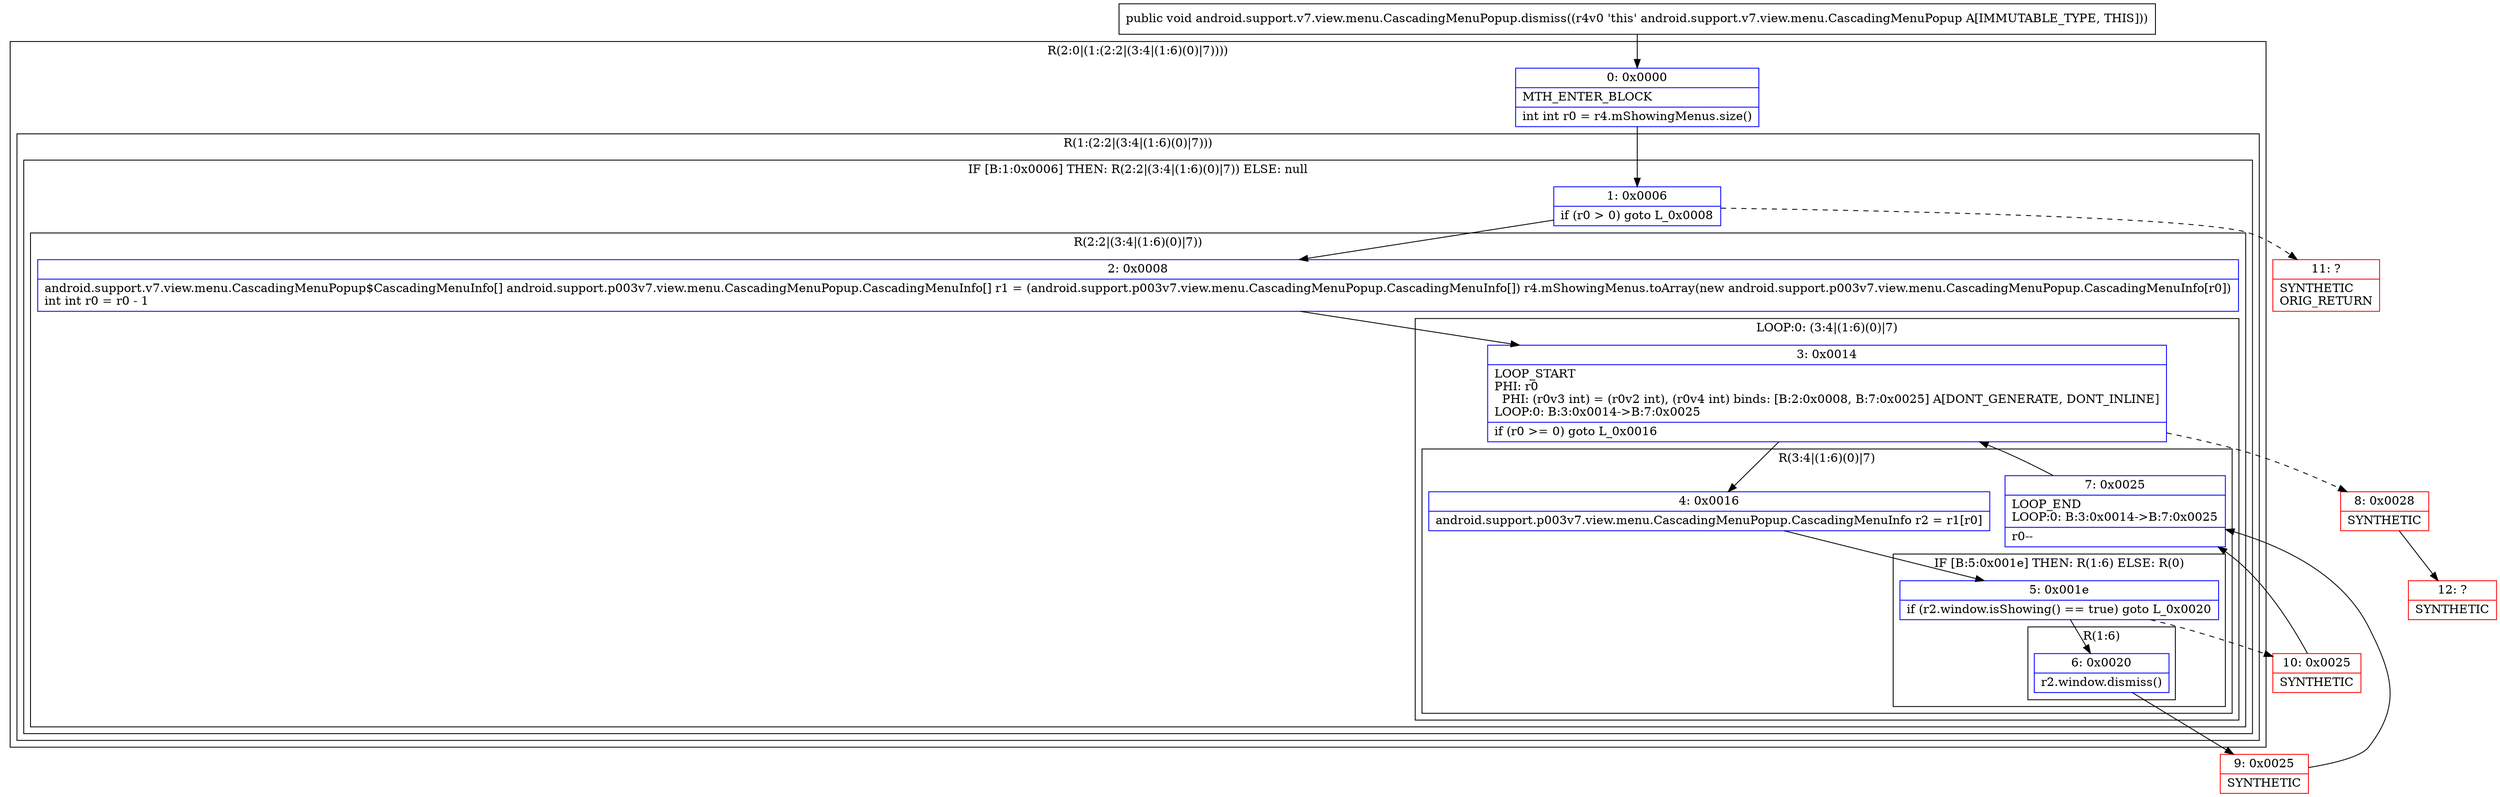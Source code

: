 digraph "CFG forandroid.support.v7.view.menu.CascadingMenuPopup.dismiss()V" {
subgraph cluster_Region_568645672 {
label = "R(2:0|(1:(2:2|(3:4|(1:6)(0)|7))))";
node [shape=record,color=blue];
Node_0 [shape=record,label="{0\:\ 0x0000|MTH_ENTER_BLOCK\l|int int r0 = r4.mShowingMenus.size()\l}"];
subgraph cluster_Region_1309447348 {
label = "R(1:(2:2|(3:4|(1:6)(0)|7)))";
node [shape=record,color=blue];
subgraph cluster_IfRegion_1989816690 {
label = "IF [B:1:0x0006] THEN: R(2:2|(3:4|(1:6)(0)|7)) ELSE: null";
node [shape=record,color=blue];
Node_1 [shape=record,label="{1\:\ 0x0006|if (r0 \> 0) goto L_0x0008\l}"];
subgraph cluster_Region_1025526595 {
label = "R(2:2|(3:4|(1:6)(0)|7))";
node [shape=record,color=blue];
Node_2 [shape=record,label="{2\:\ 0x0008|android.support.v7.view.menu.CascadingMenuPopup$CascadingMenuInfo[] android.support.p003v7.view.menu.CascadingMenuPopup.CascadingMenuInfo[] r1 = (android.support.p003v7.view.menu.CascadingMenuPopup.CascadingMenuInfo[]) r4.mShowingMenus.toArray(new android.support.p003v7.view.menu.CascadingMenuPopup.CascadingMenuInfo[r0])\lint int r0 = r0 \- 1\l}"];
subgraph cluster_LoopRegion_2069257084 {
label = "LOOP:0: (3:4|(1:6)(0)|7)";
node [shape=record,color=blue];
Node_3 [shape=record,label="{3\:\ 0x0014|LOOP_START\lPHI: r0 \l  PHI: (r0v3 int) = (r0v2 int), (r0v4 int) binds: [B:2:0x0008, B:7:0x0025] A[DONT_GENERATE, DONT_INLINE]\lLOOP:0: B:3:0x0014\-\>B:7:0x0025\l|if (r0 \>= 0) goto L_0x0016\l}"];
subgraph cluster_Region_2088036774 {
label = "R(3:4|(1:6)(0)|7)";
node [shape=record,color=blue];
Node_4 [shape=record,label="{4\:\ 0x0016|android.support.p003v7.view.menu.CascadingMenuPopup.CascadingMenuInfo r2 = r1[r0]\l}"];
subgraph cluster_IfRegion_1539462907 {
label = "IF [B:5:0x001e] THEN: R(1:6) ELSE: R(0)";
node [shape=record,color=blue];
Node_5 [shape=record,label="{5\:\ 0x001e|if (r2.window.isShowing() == true) goto L_0x0020\l}"];
subgraph cluster_Region_1678206099 {
label = "R(1:6)";
node [shape=record,color=blue];
Node_6 [shape=record,label="{6\:\ 0x0020|r2.window.dismiss()\l}"];
}
subgraph cluster_Region_1698510084 {
label = "R(0)";
node [shape=record,color=blue];
}
}
Node_7 [shape=record,label="{7\:\ 0x0025|LOOP_END\lLOOP:0: B:3:0x0014\-\>B:7:0x0025\l|r0\-\-\l}"];
}
}
}
}
}
}
Node_8 [shape=record,color=red,label="{8\:\ 0x0028|SYNTHETIC\l}"];
Node_9 [shape=record,color=red,label="{9\:\ 0x0025|SYNTHETIC\l}"];
Node_10 [shape=record,color=red,label="{10\:\ 0x0025|SYNTHETIC\l}"];
Node_11 [shape=record,color=red,label="{11\:\ ?|SYNTHETIC\lORIG_RETURN\l}"];
Node_12 [shape=record,color=red,label="{12\:\ ?|SYNTHETIC\l}"];
MethodNode[shape=record,label="{public void android.support.v7.view.menu.CascadingMenuPopup.dismiss((r4v0 'this' android.support.v7.view.menu.CascadingMenuPopup A[IMMUTABLE_TYPE, THIS])) }"];
MethodNode -> Node_0;
Node_0 -> Node_1;
Node_1 -> Node_2;
Node_1 -> Node_11[style=dashed];
Node_2 -> Node_3;
Node_3 -> Node_4;
Node_3 -> Node_8[style=dashed];
Node_4 -> Node_5;
Node_5 -> Node_6;
Node_5 -> Node_10[style=dashed];
Node_6 -> Node_9;
Node_7 -> Node_3;
Node_8 -> Node_12;
Node_9 -> Node_7;
Node_10 -> Node_7;
}

